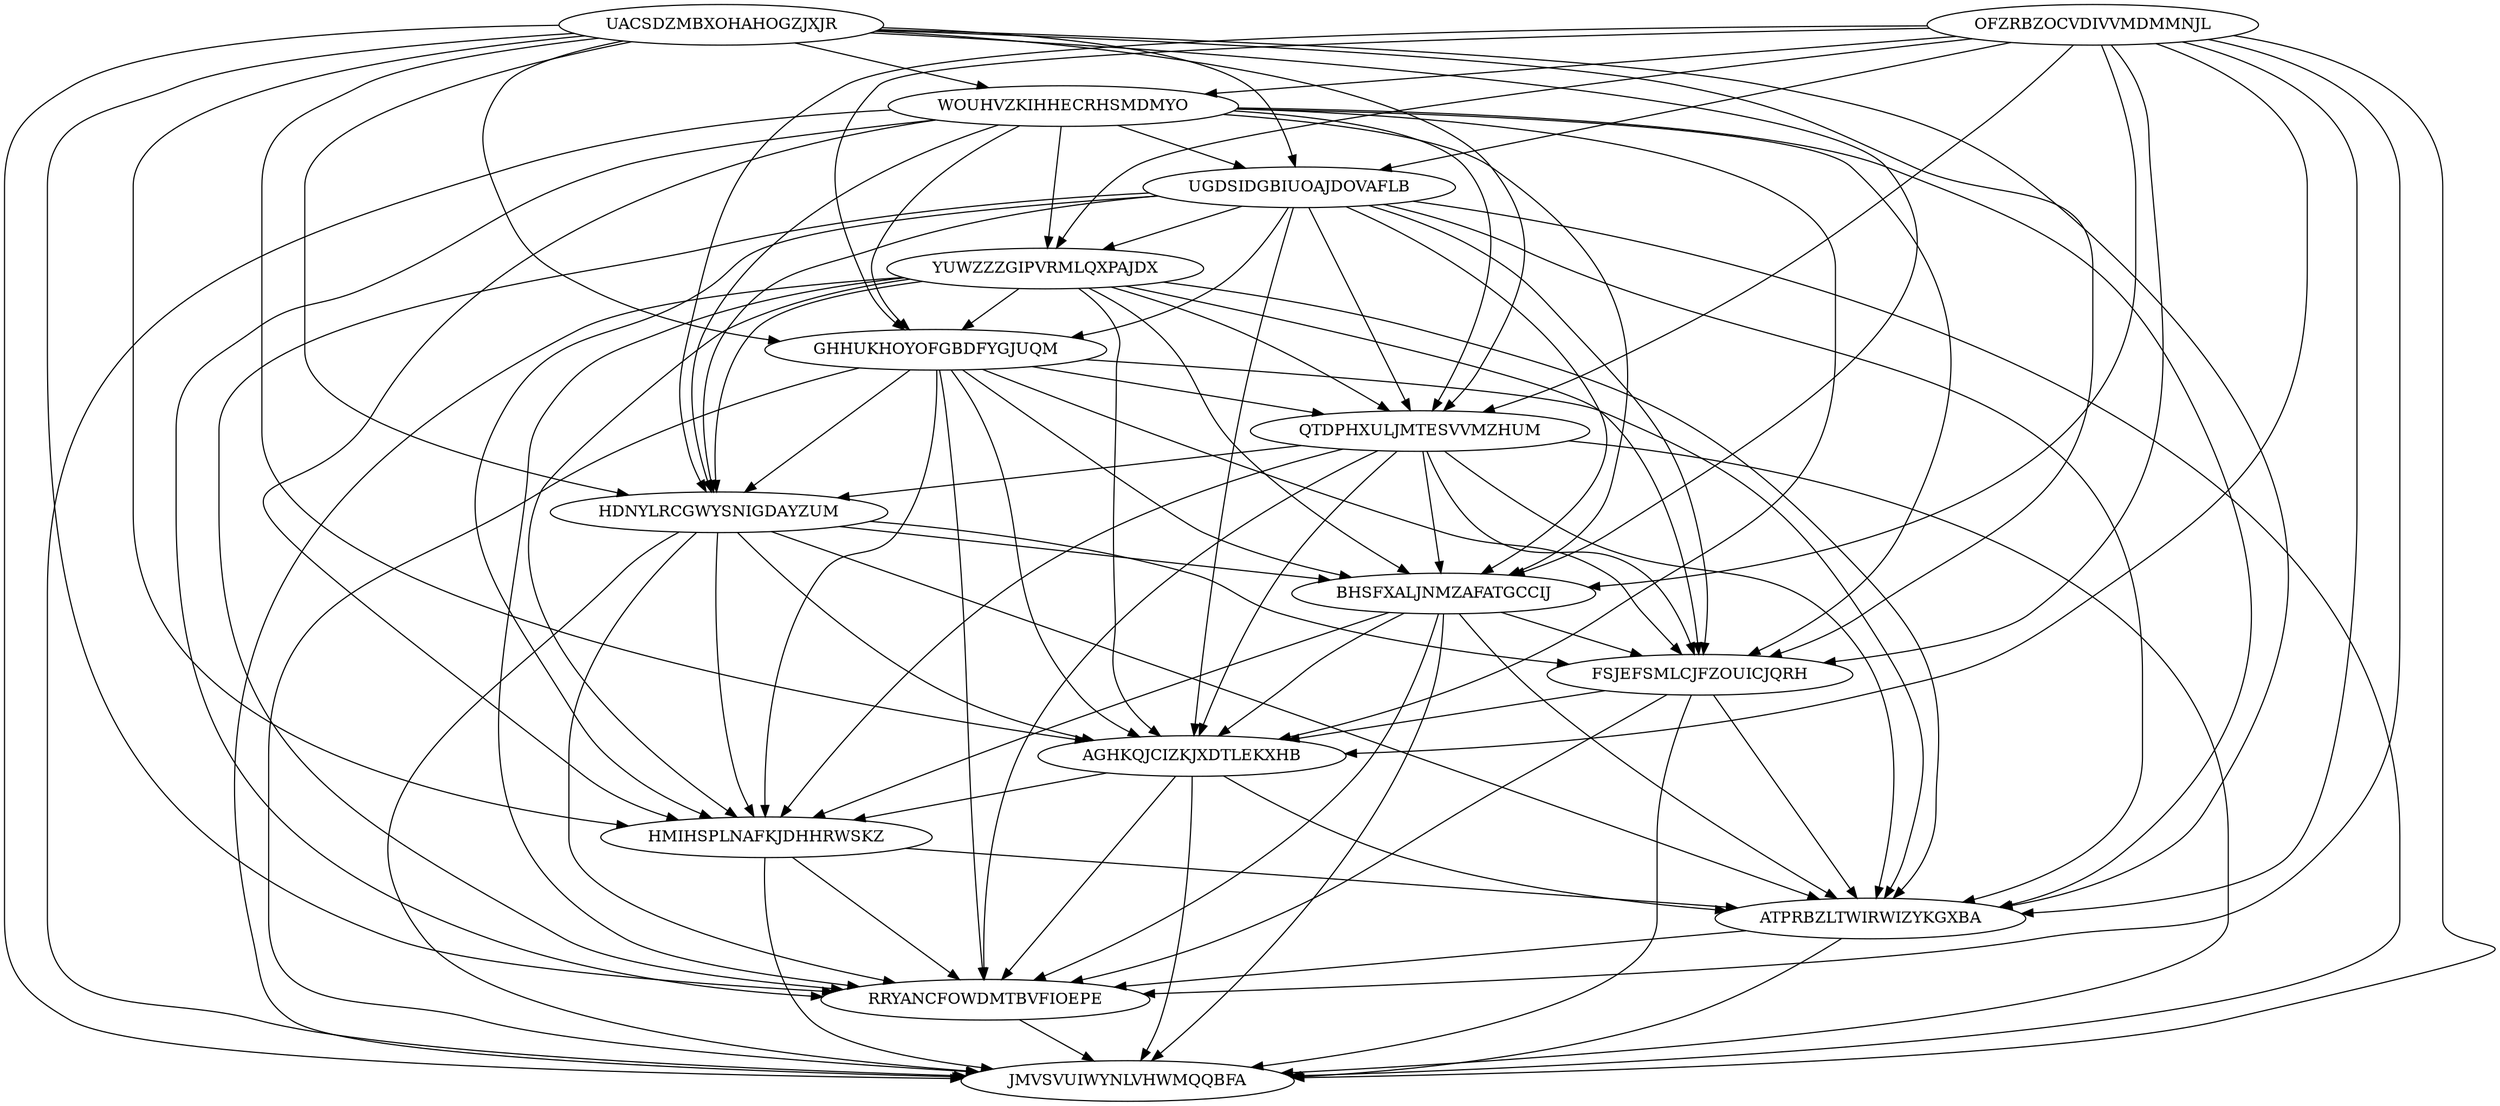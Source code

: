 digraph N15M101 {
	UACSDZMBXOHAHOGZJXJR	[Weight=14];
	OFZRBZOCVDIVVMDMMNJL	[Weight=13];
	WOUHVZKIHHECRHSMDMYO	[Weight=11];
	UGDSIDGBIUOAJDOVAFLB	[Weight=11];
	YUWZZZGIPVRMLQXPAJDX	[Weight=13];
	GHHUKHOYOFGBDFYGJUQM	[Weight=17];
	QTDPHXULJMTESVVMZHUM	[Weight=17];
	HDNYLRCGWYSNIGDAYZUM	[Weight=15];
	BHSFXALJNMZAFATGCCIJ	[Weight=19];
	FSJEFSMLCJFZOUICJQRH	[Weight=10];
	AGHKQJCIZKJXDTLEKXHB	[Weight=12];
	HMIHSPLNAFKJDHHRWSKZ	[Weight=14];
	ATPRBZLTWIRWIZYKGXBA	[Weight=11];
	RRYANCFOWDMTBVFIOEPE	[Weight=14];
	JMVSVUIWYNLVHWMQQBFA	[Weight=18];
	HDNYLRCGWYSNIGDAYZUM -> AGHKQJCIZKJXDTLEKXHB [Weight=12];
	FSJEFSMLCJFZOUICJQRH -> ATPRBZLTWIRWIZYKGXBA [Weight=20];
	OFZRBZOCVDIVVMDMMNJL -> WOUHVZKIHHECRHSMDMYO [Weight=15];
	UACSDZMBXOHAHOGZJXJR -> AGHKQJCIZKJXDTLEKXHB [Weight=19];
	GHHUKHOYOFGBDFYGJUQM -> HDNYLRCGWYSNIGDAYZUM [Weight=13];
	UGDSIDGBIUOAJDOVAFLB -> GHHUKHOYOFGBDFYGJUQM [Weight=10];
	AGHKQJCIZKJXDTLEKXHB -> ATPRBZLTWIRWIZYKGXBA [Weight=20];
	WOUHVZKIHHECRHSMDMYO -> HMIHSPLNAFKJDHHRWSKZ [Weight=17];
	UACSDZMBXOHAHOGZJXJR -> GHHUKHOYOFGBDFYGJUQM [Weight=12];
	QTDPHXULJMTESVVMZHUM -> BHSFXALJNMZAFATGCCIJ [Weight=11];
	WOUHVZKIHHECRHSMDMYO -> JMVSVUIWYNLVHWMQQBFA [Weight=15];
	OFZRBZOCVDIVVMDMMNJL -> QTDPHXULJMTESVVMZHUM [Weight=15];
	FSJEFSMLCJFZOUICJQRH -> AGHKQJCIZKJXDTLEKXHB [Weight=12];
	OFZRBZOCVDIVVMDMMNJL -> HDNYLRCGWYSNIGDAYZUM [Weight=19];
	OFZRBZOCVDIVVMDMMNJL -> RRYANCFOWDMTBVFIOEPE [Weight=10];
	YUWZZZGIPVRMLQXPAJDX -> HDNYLRCGWYSNIGDAYZUM [Weight=12];
	UACSDZMBXOHAHOGZJXJR -> BHSFXALJNMZAFATGCCIJ [Weight=20];
	WOUHVZKIHHECRHSMDMYO -> AGHKQJCIZKJXDTLEKXHB [Weight=16];
	BHSFXALJNMZAFATGCCIJ -> JMVSVUIWYNLVHWMQQBFA [Weight=15];
	UACSDZMBXOHAHOGZJXJR -> HMIHSPLNAFKJDHHRWSKZ [Weight=18];
	BHSFXALJNMZAFATGCCIJ -> AGHKQJCIZKJXDTLEKXHB [Weight=19];
	GHHUKHOYOFGBDFYGJUQM -> RRYANCFOWDMTBVFIOEPE [Weight=19];
	OFZRBZOCVDIVVMDMMNJL -> AGHKQJCIZKJXDTLEKXHB [Weight=11];
	HDNYLRCGWYSNIGDAYZUM -> ATPRBZLTWIRWIZYKGXBA [Weight=16];
	UGDSIDGBIUOAJDOVAFLB -> QTDPHXULJMTESVVMZHUM [Weight=19];
	OFZRBZOCVDIVVMDMMNJL -> BHSFXALJNMZAFATGCCIJ [Weight=14];
	GHHUKHOYOFGBDFYGJUQM -> HMIHSPLNAFKJDHHRWSKZ [Weight=13];
	YUWZZZGIPVRMLQXPAJDX -> RRYANCFOWDMTBVFIOEPE [Weight=17];
	GHHUKHOYOFGBDFYGJUQM -> ATPRBZLTWIRWIZYKGXBA [Weight=20];
	YUWZZZGIPVRMLQXPAJDX -> JMVSVUIWYNLVHWMQQBFA [Weight=14];
	YUWZZZGIPVRMLQXPAJDX -> HMIHSPLNAFKJDHHRWSKZ [Weight=10];
	WOUHVZKIHHECRHSMDMYO -> UGDSIDGBIUOAJDOVAFLB [Weight=18];
	WOUHVZKIHHECRHSMDMYO -> ATPRBZLTWIRWIZYKGXBA [Weight=11];
	UGDSIDGBIUOAJDOVAFLB -> JMVSVUIWYNLVHWMQQBFA [Weight=15];
	OFZRBZOCVDIVVMDMMNJL -> FSJEFSMLCJFZOUICJQRH [Weight=19];
	GHHUKHOYOFGBDFYGJUQM -> JMVSVUIWYNLVHWMQQBFA [Weight=17];
	UACSDZMBXOHAHOGZJXJR -> RRYANCFOWDMTBVFIOEPE [Weight=20];
	QTDPHXULJMTESVVMZHUM -> HDNYLRCGWYSNIGDAYZUM [Weight=15];
	YUWZZZGIPVRMLQXPAJDX -> BHSFXALJNMZAFATGCCIJ [Weight=19];
	WOUHVZKIHHECRHSMDMYO -> QTDPHXULJMTESVVMZHUM [Weight=17];
	HDNYLRCGWYSNIGDAYZUM -> BHSFXALJNMZAFATGCCIJ [Weight=10];
	AGHKQJCIZKJXDTLEKXHB -> HMIHSPLNAFKJDHHRWSKZ [Weight=17];
	UGDSIDGBIUOAJDOVAFLB -> RRYANCFOWDMTBVFIOEPE [Weight=14];
	YUWZZZGIPVRMLQXPAJDX -> ATPRBZLTWIRWIZYKGXBA [Weight=18];
	UACSDZMBXOHAHOGZJXJR -> QTDPHXULJMTESVVMZHUM [Weight=10];
	UGDSIDGBIUOAJDOVAFLB -> FSJEFSMLCJFZOUICJQRH [Weight=18];
	UGDSIDGBIUOAJDOVAFLB -> AGHKQJCIZKJXDTLEKXHB [Weight=15];
	UGDSIDGBIUOAJDOVAFLB -> ATPRBZLTWIRWIZYKGXBA [Weight=15];
	HDNYLRCGWYSNIGDAYZUM -> FSJEFSMLCJFZOUICJQRH [Weight=18];
	BHSFXALJNMZAFATGCCIJ -> HMIHSPLNAFKJDHHRWSKZ [Weight=10];
	GHHUKHOYOFGBDFYGJUQM -> AGHKQJCIZKJXDTLEKXHB [Weight=18];
	GHHUKHOYOFGBDFYGJUQM -> QTDPHXULJMTESVVMZHUM [Weight=13];
	ATPRBZLTWIRWIZYKGXBA -> RRYANCFOWDMTBVFIOEPE [Weight=13];
	UACSDZMBXOHAHOGZJXJR -> FSJEFSMLCJFZOUICJQRH [Weight=11];
	UACSDZMBXOHAHOGZJXJR -> UGDSIDGBIUOAJDOVAFLB [Weight=19];
	AGHKQJCIZKJXDTLEKXHB -> RRYANCFOWDMTBVFIOEPE [Weight=20];
	QTDPHXULJMTESVVMZHUM -> RRYANCFOWDMTBVFIOEPE [Weight=17];
	HMIHSPLNAFKJDHHRWSKZ -> ATPRBZLTWIRWIZYKGXBA [Weight=14];
	HDNYLRCGWYSNIGDAYZUM -> HMIHSPLNAFKJDHHRWSKZ [Weight=19];
	WOUHVZKIHHECRHSMDMYO -> BHSFXALJNMZAFATGCCIJ [Weight=20];
	OFZRBZOCVDIVVMDMMNJL -> UGDSIDGBIUOAJDOVAFLB [Weight=12];
	OFZRBZOCVDIVVMDMMNJL -> GHHUKHOYOFGBDFYGJUQM [Weight=19];
	ATPRBZLTWIRWIZYKGXBA -> JMVSVUIWYNLVHWMQQBFA [Weight=18];
	HDNYLRCGWYSNIGDAYZUM -> RRYANCFOWDMTBVFIOEPE [Weight=19];
	YUWZZZGIPVRMLQXPAJDX -> GHHUKHOYOFGBDFYGJUQM [Weight=15];
	QTDPHXULJMTESVVMZHUM -> HMIHSPLNAFKJDHHRWSKZ [Weight=10];
	QTDPHXULJMTESVVMZHUM -> AGHKQJCIZKJXDTLEKXHB [Weight=19];
	UGDSIDGBIUOAJDOVAFLB -> HMIHSPLNAFKJDHHRWSKZ [Weight=20];
	BHSFXALJNMZAFATGCCIJ -> ATPRBZLTWIRWIZYKGXBA [Weight=19];
	FSJEFSMLCJFZOUICJQRH -> RRYANCFOWDMTBVFIOEPE [Weight=18];
	OFZRBZOCVDIVVMDMMNJL -> JMVSVUIWYNLVHWMQQBFA [Weight=13];
	GHHUKHOYOFGBDFYGJUQM -> BHSFXALJNMZAFATGCCIJ [Weight=18];
	YUWZZZGIPVRMLQXPAJDX -> FSJEFSMLCJFZOUICJQRH [Weight=14];
	RRYANCFOWDMTBVFIOEPE -> JMVSVUIWYNLVHWMQQBFA [Weight=13];
	WOUHVZKIHHECRHSMDMYO -> HDNYLRCGWYSNIGDAYZUM [Weight=16];
	AGHKQJCIZKJXDTLEKXHB -> JMVSVUIWYNLVHWMQQBFA [Weight=17];
	OFZRBZOCVDIVVMDMMNJL -> YUWZZZGIPVRMLQXPAJDX [Weight=13];
	QTDPHXULJMTESVVMZHUM -> ATPRBZLTWIRWIZYKGXBA [Weight=16];
	UGDSIDGBIUOAJDOVAFLB -> BHSFXALJNMZAFATGCCIJ [Weight=18];
	UGDSIDGBIUOAJDOVAFLB -> HDNYLRCGWYSNIGDAYZUM [Weight=13];
	WOUHVZKIHHECRHSMDMYO -> GHHUKHOYOFGBDFYGJUQM [Weight=15];
	OFZRBZOCVDIVVMDMMNJL -> ATPRBZLTWIRWIZYKGXBA [Weight=18];
	YUWZZZGIPVRMLQXPAJDX -> QTDPHXULJMTESVVMZHUM [Weight=16];
	UACSDZMBXOHAHOGZJXJR -> JMVSVUIWYNLVHWMQQBFA [Weight=18];
	UACSDZMBXOHAHOGZJXJR -> WOUHVZKIHHECRHSMDMYO [Weight=14];
	HMIHSPLNAFKJDHHRWSKZ -> JMVSVUIWYNLVHWMQQBFA [Weight=17];
	QTDPHXULJMTESVVMZHUM -> FSJEFSMLCJFZOUICJQRH [Weight=10];
	UGDSIDGBIUOAJDOVAFLB -> YUWZZZGIPVRMLQXPAJDX [Weight=19];
	WOUHVZKIHHECRHSMDMYO -> YUWZZZGIPVRMLQXPAJDX [Weight=15];
	FSJEFSMLCJFZOUICJQRH -> JMVSVUIWYNLVHWMQQBFA [Weight=19];
	HMIHSPLNAFKJDHHRWSKZ -> RRYANCFOWDMTBVFIOEPE [Weight=18];
	BHSFXALJNMZAFATGCCIJ -> RRYANCFOWDMTBVFIOEPE [Weight=13];
	BHSFXALJNMZAFATGCCIJ -> FSJEFSMLCJFZOUICJQRH [Weight=10];
	HDNYLRCGWYSNIGDAYZUM -> JMVSVUIWYNLVHWMQQBFA [Weight=16];
	GHHUKHOYOFGBDFYGJUQM -> FSJEFSMLCJFZOUICJQRH [Weight=11];
	YUWZZZGIPVRMLQXPAJDX -> AGHKQJCIZKJXDTLEKXHB [Weight=17];
	WOUHVZKIHHECRHSMDMYO -> RRYANCFOWDMTBVFIOEPE [Weight=13];
	WOUHVZKIHHECRHSMDMYO -> FSJEFSMLCJFZOUICJQRH [Weight=18];
	UACSDZMBXOHAHOGZJXJR -> ATPRBZLTWIRWIZYKGXBA [Weight=14];
	QTDPHXULJMTESVVMZHUM -> JMVSVUIWYNLVHWMQQBFA [Weight=16];
	UACSDZMBXOHAHOGZJXJR -> HDNYLRCGWYSNIGDAYZUM [Weight=17];
}
